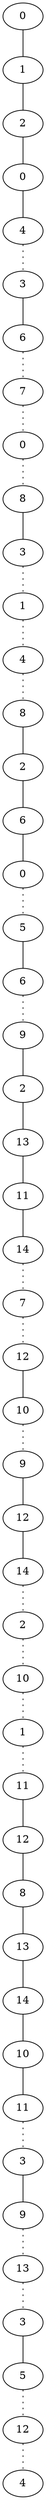 graph {
a0 -- a1;
a1 -- a2;
a2 -- a3;
a3 -- a4;
a4 -- a5 [style=dotted];
a5 -- a6;
a6 -- a7 [style=dotted];
a7 -- a8 [style=dotted];
a8 -- a9 [style=dotted];
a9 -- a10;
a10 -- a11 [style=dotted];
a11 -- a12 [style=dotted];
a12 -- a13 [style=dotted];
a13 -- a14;
a14 -- a15;
a15 -- a16;
a16 -- a17 [style=dotted];
a17 -- a18;
a18 -- a19 [style=dotted];
a19 -- a20;
a20 -- a21;
a21 -- a22;
a22 -- a23;
a23 -- a24 [style=dotted];
a24 -- a25 [style=dotted];
a25 -- a26;
a26 -- a27 [style=dotted];
a27 -- a28;
a28 -- a29;
a29 -- a30 [style=dotted];
a30 -- a31 [style=dotted];
a31 -- a32 [style=dotted];
a32 -- a33 [style=dotted];
a33 -- a34;
a34 -- a35;
a35 -- a36;
a36 -- a37;
a37 -- a38;
a38 -- a39;
a39 -- a40 [style=dotted];
a40 -- a41;
a41 -- a42 [style=dotted];
a42 -- a43 [style=dotted];
a43 -- a44;
a44 -- a45 [style=dotted];
a45 -- a46 [style=dotted];
a0[label=0];
a1[label=1];
a2[label=2];
a3[label=0];
a4[label=4];
a5[label=3];
a6[label=6];
a7[label=7];
a8[label=0];
a9[label=8];
a10[label=3];
a11[label=1];
a12[label=4];
a13[label=8];
a14[label=2];
a15[label=6];
a16[label=0];
a17[label=5];
a18[label=6];
a19[label=9];
a20[label=2];
a21[label=13];
a22[label=11];
a23[label=14];
a24[label=7];
a25[label=12];
a26[label=10];
a27[label=9];
a28[label=12];
a29[label=14];
a30[label=2];
a31[label=10];
a32[label=1];
a33[label=11];
a34[label=12];
a35[label=8];
a36[label=13];
a37[label=14];
a38[label=10];
a39[label=11];
a40[label=3];
a41[label=9];
a42[label=13];
a43[label=3];
a44[label=5];
a45[label=12];
a46[label=4];
}
